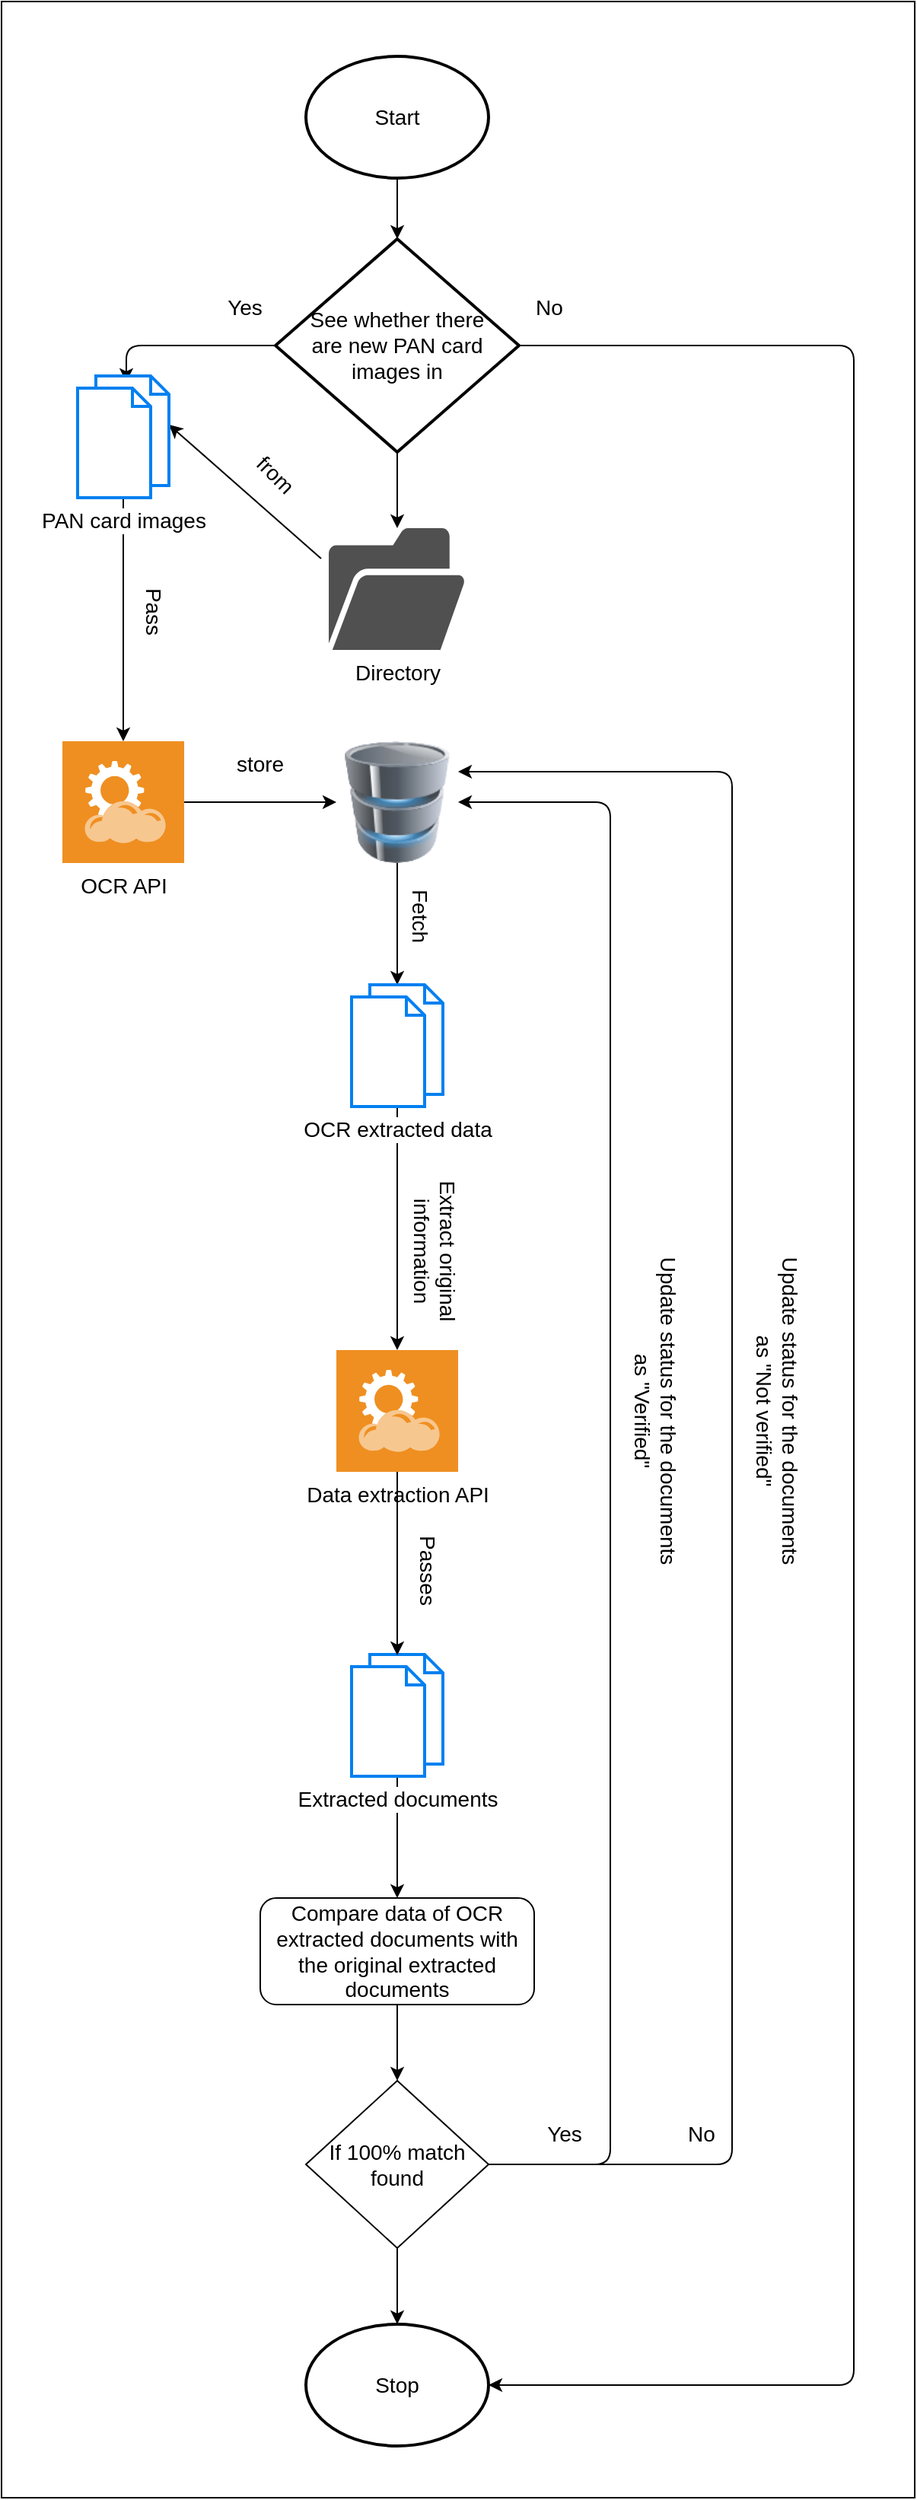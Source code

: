 <mxfile>
    <diagram id="cXnA3Nzudu1bjdWzypPE" name="Page-1">
        <mxGraphModel dx="1643" dy="1222" grid="1" gridSize="10" guides="1" tooltips="1" connect="1" arrows="1" fold="1" page="1" pageScale="1" pageWidth="827" pageHeight="1169" math="0" shadow="0">
            <root>
                <mxCell id="0"/>
                <mxCell id="1" parent="0"/>
                <mxCell id="50" value="" style="rounded=0;whiteSpace=wrap;html=1;fontSize=14;" parent="1" vertex="1">
                    <mxGeometry x="120" y="114" width="600" height="1640" as="geometry"/>
                </mxCell>
                <mxCell id="8" value="" style="edgeStyle=none;html=1;fontSize=14;" parent="1" source="2" target="6" edge="1">
                    <mxGeometry relative="1" as="geometry"/>
                </mxCell>
                <mxCell id="2" value="&lt;font style=&quot;font-size: 14px;&quot;&gt;Start&lt;/font&gt;" style="strokeWidth=2;html=1;shape=mxgraph.flowchart.start_1;whiteSpace=wrap;" parent="1" vertex="1">
                    <mxGeometry x="320" y="150" width="120" height="80" as="geometry"/>
                </mxCell>
                <mxCell id="15" style="edgeStyle=none;html=1;entryX=1;entryY=0.4;entryDx=0;entryDy=0;entryPerimeter=0;fontSize=14;" parent="1" target="14" edge="1">
                    <mxGeometry relative="1" as="geometry">
                        <mxPoint x="330" y="480" as="sourcePoint"/>
                    </mxGeometry>
                </mxCell>
                <mxCell id="3" value="Directory" style="sketch=0;pointerEvents=1;shadow=0;dashed=0;html=1;strokeColor=none;fillColor=#505050;labelPosition=center;verticalLabelPosition=bottom;verticalAlign=top;outlineConnect=0;align=center;shape=mxgraph.office.concepts.folder_open;fontSize=14;" parent="1" vertex="1">
                    <mxGeometry x="335" y="460" width="90" height="80" as="geometry"/>
                </mxCell>
                <mxCell id="9" value="" style="edgeStyle=none;html=1;fontSize=14;" parent="1" source="6" target="3" edge="1">
                    <mxGeometry relative="1" as="geometry"/>
                </mxCell>
                <mxCell id="19" style="edgeStyle=none;html=1;entryX=0.533;entryY=0.05;entryDx=0;entryDy=0;entryPerimeter=0;fontSize=14;" parent="1" source="6" target="14" edge="1">
                    <mxGeometry relative="1" as="geometry">
                        <Array as="points">
                            <mxPoint x="202" y="340"/>
                        </Array>
                    </mxGeometry>
                </mxCell>
                <mxCell id="49" style="edgeStyle=none;html=1;entryX=1;entryY=0.5;entryDx=0;entryDy=0;entryPerimeter=0;fontSize=14;" parent="1" source="6" target="45" edge="1">
                    <mxGeometry relative="1" as="geometry">
                        <Array as="points">
                            <mxPoint x="680" y="340"/>
                            <mxPoint x="680" y="1680"/>
                        </Array>
                    </mxGeometry>
                </mxCell>
                <mxCell id="6" value="See whether there&lt;br&gt;are new PAN card images in" style="strokeWidth=2;html=1;shape=mxgraph.flowchart.decision;whiteSpace=wrap;fontSize=14;" parent="1" vertex="1">
                    <mxGeometry x="300" y="270" width="160" height="140" as="geometry"/>
                </mxCell>
                <mxCell id="23" style="edgeStyle=none;html=1;fontSize=14;" parent="1" source="10" target="22" edge="1">
                    <mxGeometry relative="1" as="geometry"/>
                </mxCell>
                <mxCell id="10" value="OCR API" style="shadow=0;dashed=0;html=1;strokeColor=none;fillColor=#EF8F21;labelPosition=center;verticalLabelPosition=bottom;verticalAlign=top;align=center;outlineConnect=0;shape=mxgraph.veeam.2d.restful_apis;fontSize=14;" parent="1" vertex="1">
                    <mxGeometry x="160" y="600" width="80" height="80" as="geometry"/>
                </mxCell>
                <mxCell id="12" value="Yes" style="text;html=1;strokeColor=none;fillColor=none;align=center;verticalAlign=middle;whiteSpace=wrap;rounded=0;fontSize=14;" parent="1" vertex="1">
                    <mxGeometry x="250" y="300" width="60" height="30" as="geometry"/>
                </mxCell>
                <mxCell id="20" style="edgeStyle=none;html=1;fontSize=14;" parent="1" source="14" target="10" edge="1">
                    <mxGeometry relative="1" as="geometry"/>
                </mxCell>
                <mxCell id="14" value="PAN card images" style="html=1;verticalLabelPosition=bottom;align=center;labelBackgroundColor=#ffffff;verticalAlign=top;strokeWidth=2;strokeColor=#0080F0;shadow=0;dashed=0;shape=mxgraph.ios7.icons.documents;fontSize=14;" parent="1" vertex="1">
                    <mxGeometry x="170" y="360" width="60" height="80" as="geometry"/>
                </mxCell>
                <mxCell id="16" value="from" style="text;html=1;strokeColor=none;fillColor=none;align=center;verticalAlign=middle;whiteSpace=wrap;rounded=0;fontSize=14;rotation=45;" parent="1" vertex="1">
                    <mxGeometry x="270" y="410" width="60" height="30" as="geometry"/>
                </mxCell>
                <mxCell id="21" value="Pass" style="text;html=1;strokeColor=none;fillColor=none;align=center;verticalAlign=middle;whiteSpace=wrap;rounded=0;fontSize=14;rotation=90;" parent="1" vertex="1">
                    <mxGeometry x="190" y="500" width="60" height="30" as="geometry"/>
                </mxCell>
                <mxCell id="26" value="" style="edgeStyle=none;html=1;fontSize=14;" parent="1" source="22" target="25" edge="1">
                    <mxGeometry relative="1" as="geometry"/>
                </mxCell>
                <mxCell id="22" value="" style="image;html=1;image=img/lib/clip_art/computers/Database_128x128.png;fontSize=14;" parent="1" vertex="1">
                    <mxGeometry x="340" y="600" width="80" height="80" as="geometry"/>
                </mxCell>
                <mxCell id="24" value="store" style="text;html=1;strokeColor=none;fillColor=none;align=center;verticalAlign=middle;whiteSpace=wrap;rounded=0;fontSize=14;" parent="1" vertex="1">
                    <mxGeometry x="260" y="600" width="60" height="30" as="geometry"/>
                </mxCell>
                <mxCell id="30" style="edgeStyle=none;html=1;fontSize=14;" parent="1" target="29" edge="1">
                    <mxGeometry relative="1" as="geometry">
                        <mxPoint x="380" y="830" as="sourcePoint"/>
                    </mxGeometry>
                </mxCell>
                <mxCell id="25" value="OCR extracted data" style="html=1;verticalLabelPosition=bottom;align=center;labelBackgroundColor=#ffffff;verticalAlign=top;strokeWidth=2;strokeColor=#0080F0;shadow=0;dashed=0;shape=mxgraph.ios7.icons.documents;fontSize=14;" parent="1" vertex="1">
                    <mxGeometry x="350" y="760" width="60" height="80" as="geometry"/>
                </mxCell>
                <mxCell id="27" value="Fetch" style="text;html=1;strokeColor=none;fillColor=none;align=center;verticalAlign=middle;whiteSpace=wrap;rounded=0;fontSize=14;rotation=90;" parent="1" vertex="1">
                    <mxGeometry x="365" y="700" width="60" height="30" as="geometry"/>
                </mxCell>
                <mxCell id="35" value="" style="edgeStyle=none;html=1;fontSize=14;" parent="1" source="28" target="34" edge="1">
                    <mxGeometry relative="1" as="geometry"/>
                </mxCell>
                <mxCell id="28" value="Extracted documents" style="html=1;verticalLabelPosition=bottom;align=center;labelBackgroundColor=#ffffff;verticalAlign=top;strokeWidth=2;strokeColor=#0080F0;shadow=0;dashed=0;shape=mxgraph.ios7.icons.documents;fontSize=14;" parent="1" vertex="1">
                    <mxGeometry x="350" y="1200" width="60" height="80" as="geometry"/>
                </mxCell>
                <mxCell id="32" style="edgeStyle=none;html=1;entryX=0.5;entryY=0.006;entryDx=0;entryDy=0;entryPerimeter=0;fontSize=14;" parent="1" source="29" target="28" edge="1">
                    <mxGeometry relative="1" as="geometry"/>
                </mxCell>
                <mxCell id="29" value="Data extraction API" style="shadow=0;dashed=0;html=1;strokeColor=none;fillColor=#EF8F21;labelPosition=center;verticalLabelPosition=bottom;verticalAlign=top;align=center;outlineConnect=0;shape=mxgraph.veeam.2d.restful_apis;fontSize=14;" parent="1" vertex="1">
                    <mxGeometry x="340" y="1000" width="80" height="80" as="geometry"/>
                </mxCell>
                <mxCell id="31" value="Extract original information" style="text;html=1;strokeColor=none;fillColor=none;align=center;verticalAlign=middle;whiteSpace=wrap;rounded=0;fontSize=14;rotation=90;" parent="1" vertex="1">
                    <mxGeometry x="350" y="920" width="110" height="30" as="geometry"/>
                </mxCell>
                <mxCell id="33" value="Passes" style="text;html=1;strokeColor=none;fillColor=none;align=center;verticalAlign=middle;whiteSpace=wrap;rounded=0;fontSize=14;rotation=90;" parent="1" vertex="1">
                    <mxGeometry x="370" y="1130" width="60" height="30" as="geometry"/>
                </mxCell>
                <mxCell id="37" value="" style="edgeStyle=none;html=1;fontSize=14;" parent="1" source="34" target="36" edge="1">
                    <mxGeometry relative="1" as="geometry"/>
                </mxCell>
                <mxCell id="34" value="Compare data of OCR extracted documents with the original extracted documents" style="rounded=1;whiteSpace=wrap;html=1;fontSize=14;" parent="1" vertex="1">
                    <mxGeometry x="290" y="1360" width="180" height="70" as="geometry"/>
                </mxCell>
                <mxCell id="38" style="edgeStyle=none;html=1;entryX=1;entryY=0.5;entryDx=0;entryDy=0;fontSize=14;" parent="1" source="36" target="22" edge="1">
                    <mxGeometry relative="1" as="geometry">
                        <Array as="points">
                            <mxPoint x="520" y="1535"/>
                            <mxPoint x="520" y="640"/>
                        </Array>
                    </mxGeometry>
                </mxCell>
                <mxCell id="41" style="edgeStyle=none;html=1;entryX=1;entryY=0.25;entryDx=0;entryDy=0;fontSize=14;" parent="1" source="36" target="22" edge="1">
                    <mxGeometry relative="1" as="geometry">
                        <Array as="points">
                            <mxPoint x="600" y="1535"/>
                            <mxPoint x="600" y="620"/>
                        </Array>
                    </mxGeometry>
                </mxCell>
                <mxCell id="46" value="" style="edgeStyle=none;html=1;fontSize=14;" parent="1" source="36" target="45" edge="1">
                    <mxGeometry relative="1" as="geometry"/>
                </mxCell>
                <mxCell id="36" value="If 100% match found" style="rhombus;whiteSpace=wrap;html=1;fontSize=14;" parent="1" vertex="1">
                    <mxGeometry x="320" y="1480" width="120" height="110" as="geometry"/>
                </mxCell>
                <mxCell id="40" value="Update status for the documents as &quot;Verified&quot;" style="text;html=1;strokeColor=none;fillColor=none;align=center;verticalAlign=middle;whiteSpace=wrap;rounded=0;fontSize=14;rotation=90;" parent="1" vertex="1">
                    <mxGeometry x="440" y="1025" width="220" height="30" as="geometry"/>
                </mxCell>
                <mxCell id="42" value="Update status for the documents as &quot;Not verified&quot;" style="text;html=1;strokeColor=none;fillColor=none;align=center;verticalAlign=middle;whiteSpace=wrap;rounded=0;fontSize=14;rotation=90;" parent="1" vertex="1">
                    <mxGeometry x="520" y="1025" width="220" height="30" as="geometry"/>
                </mxCell>
                <mxCell id="45" value="&lt;font style=&quot;font-size: 14px;&quot;&gt;Stop&lt;/font&gt;" style="strokeWidth=2;html=1;shape=mxgraph.flowchart.start_1;whiteSpace=wrap;" parent="1" vertex="1">
                    <mxGeometry x="320" y="1640" width="120" height="80" as="geometry"/>
                </mxCell>
                <mxCell id="47" value="Yes" style="text;html=1;strokeColor=none;fillColor=none;align=center;verticalAlign=middle;whiteSpace=wrap;rounded=0;fontSize=14;" parent="1" vertex="1">
                    <mxGeometry x="460" y="1500" width="60" height="30" as="geometry"/>
                </mxCell>
                <mxCell id="48" value="No" style="text;html=1;strokeColor=none;fillColor=none;align=center;verticalAlign=middle;whiteSpace=wrap;rounded=0;fontSize=14;" parent="1" vertex="1">
                    <mxGeometry x="550" y="1500" width="60" height="30" as="geometry"/>
                </mxCell>
                <mxCell id="51" value="No" style="text;html=1;strokeColor=none;fillColor=none;align=center;verticalAlign=middle;whiteSpace=wrap;rounded=0;fontSize=14;" vertex="1" parent="1">
                    <mxGeometry x="450" y="300" width="60" height="30" as="geometry"/>
                </mxCell>
            </root>
        </mxGraphModel>
    </diagram>
</mxfile>